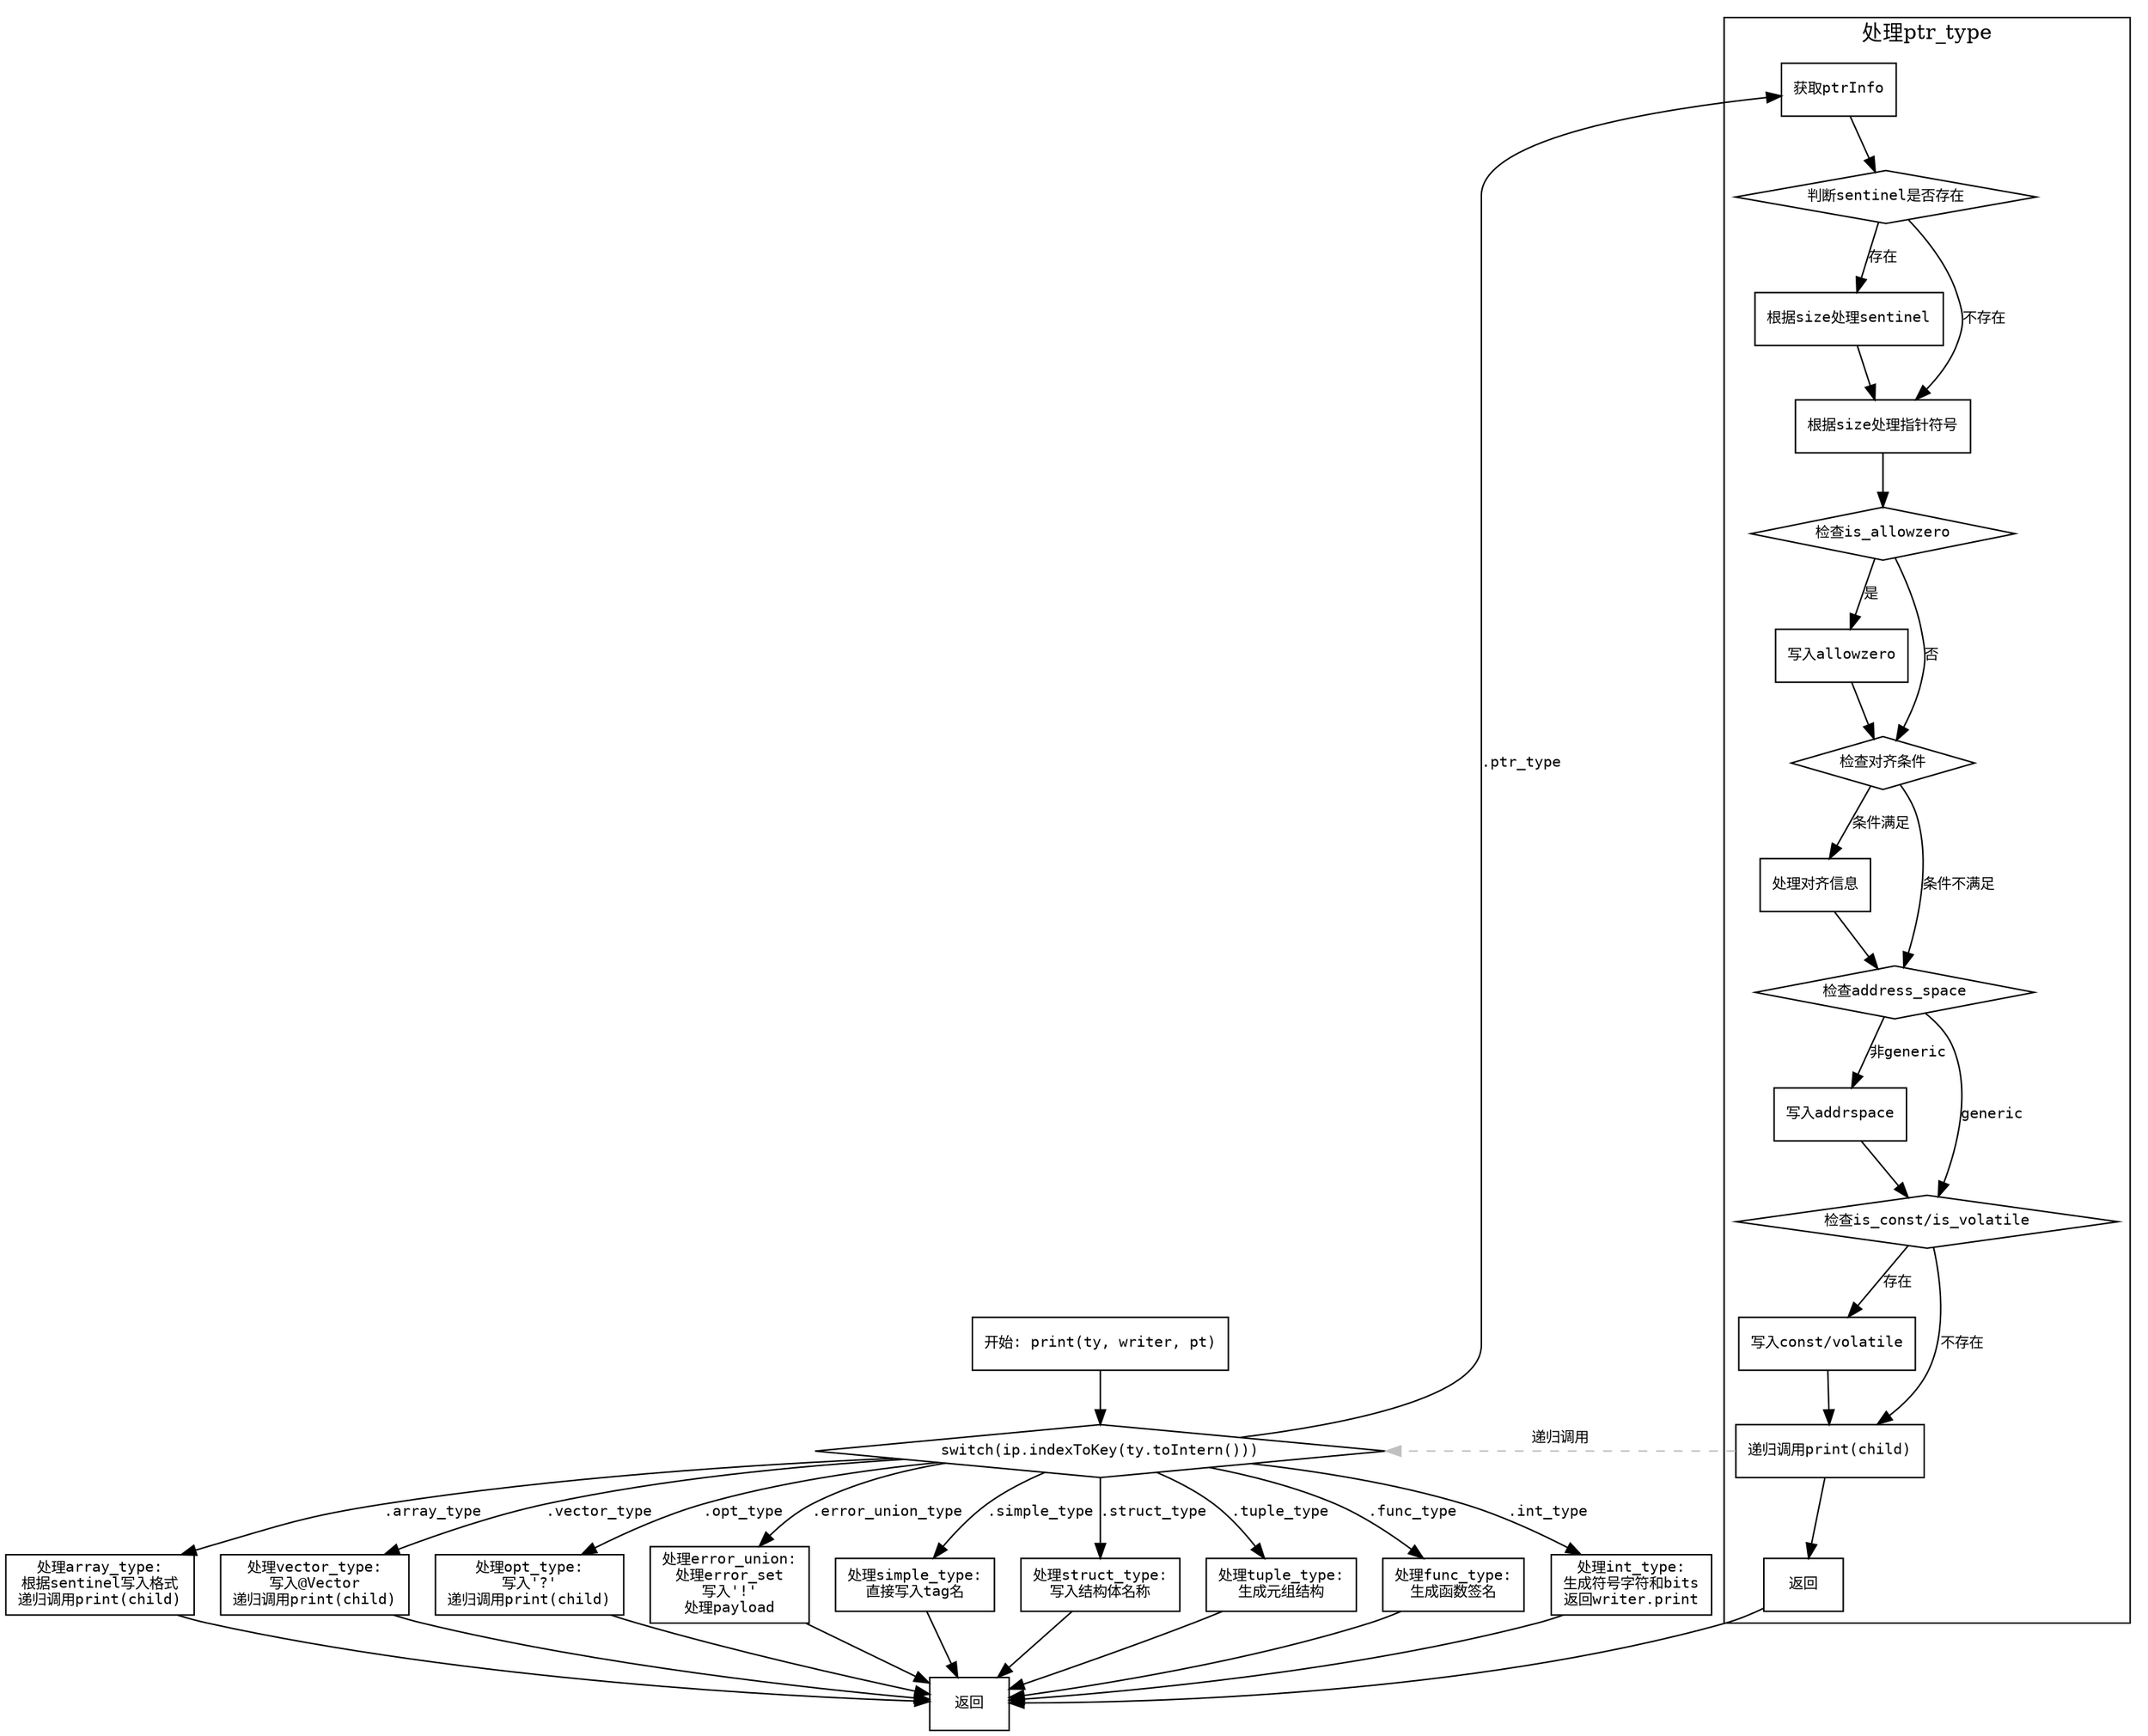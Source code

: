 
digraph flowchart {
    node [shape=rectangle, fontname="Courier", fontsize=10];
    edge [fontname="Courier", fontsize=10];

    start [label="开始: print(ty, writer, pt)"];
    switch [label="switch(ip.indexToKey(ty.toIntern()))", shape=diamond];
    end [label="返回"];

    start -> switch;

    // Int类型处理分支
    int_type [label="处理int_type:\n生成符号字符和bits\n返回writer.print"];
    switch -> int_type [label=".int_type"];
    int_type -> end;

    // Ptr类型处理分支
    subgraph cluster_ptr {
        label="处理ptr_type";
        ptr_start [label="获取ptrInfo"];
        check_sentinel [label="判断sentinel是否存在", shape=diamond];
        handle_sentinel [label="根据size处理sentinel"];
        handle_size [label="根据size处理指针符号"];
        check_allowzero [label="检查is_allowzero", shape=diamond];
        write_allowzero [label="写入allowzero"];
        check_alignment [label="检查对齐条件", shape=diamond];
        handle_alignment [label="处理对齐信息"];
        check_addrspace [label="检查address_space", shape=diamond];
        write_addrspace [label="写入addrspace"];
        check_const_volatile [label="检查is_const/is_volatile", shape=diamond];
        write_const_volatile [label="写入const/volatile"];
        recurse_child [label="递归调用print(child)"];

        ptr_start -> check_sentinel;
        check_sentinel -> handle_sentinel [label="存在"];
        check_sentinel -> handle_size [label="不存在"];
        handle_sentinel -> handle_size;
        handle_size -> check_allowzero;
        check_allowzero -> write_allowzero [label="是"];
        check_allowzero -> check_alignment [label="否"];
        write_allowzero -> check_alignment;
        check_alignment -> handle_alignment [label="条件满足"];
        handle_alignment -> check_addrspace;
        check_alignment -> check_addrspace [label="条件不满足"];
        check_addrspace -> write_addrspace [label="非generic"];
        write_addrspace -> check_const_volatile;
        check_addrspace -> check_const_volatile [label="generic"];
        check_const_volatile -> write_const_volatile [label="存在"];
        write_const_volatile -> recurse_child;
        check_const_volatile -> recurse_child [label="不存在"];
        recurse_child -> ptr_end;
        ptr_end [label="返回"];
    }
    switch -> ptr_start [label=".ptr_type"];
    ptr_end -> end;

    // Array类型处理分支
    array_type [label="处理array_type:\n根据sentinel写入格式\n递归调用print(child)"];
    switch -> array_type [label=".array_type"];
    array_type -> end;

    // Vector类型处理分支
    vector_type [label="处理vector_type:\n写入@Vector\n递归调用print(child)"];
    switch -> vector_type [label=".vector_type"];
    vector_type -> end;

    // Opt类型处理分支
    opt_type [label="处理opt_type:\n写入'?'\n递归调用print(child)"];
    switch -> opt_type [label=".opt_type"];
    opt_type -> end;

    // ErrorUnion类型处理分支
    error_union [label="处理error_union:\n处理error_set\n写入'!'\n处理payload"];
    switch -> error_union [label=".error_union_type"];
    error_union -> end;

    // 其他类型分支（简略表示）
    simple_type [label="处理simple_type:\n直接写入tag名"];
    struct_type [label="处理struct_type:\n写入结构体名称"];
    tuple_type [label="处理tuple_type:\n生成元组结构"];
    func_type [label="处理func_type:\n生成函数签名"];
    // ...其他分支类似处理

    switch -> simple_type [label=".simple_type"];
    switch -> struct_type [label=".struct_type"];
    switch -> tuple_type [label=".tuple_type"];
    switch -> func_type [label=".func_type"];
    // ...其他分支连接

    simple_type -> end;
    struct_type -> end;
    tuple_type -> end;
    func_type -> end;

    // 递归调用处理
    recurse_child -> switch [label="递归调用", style=dashed, color=gray];
}
